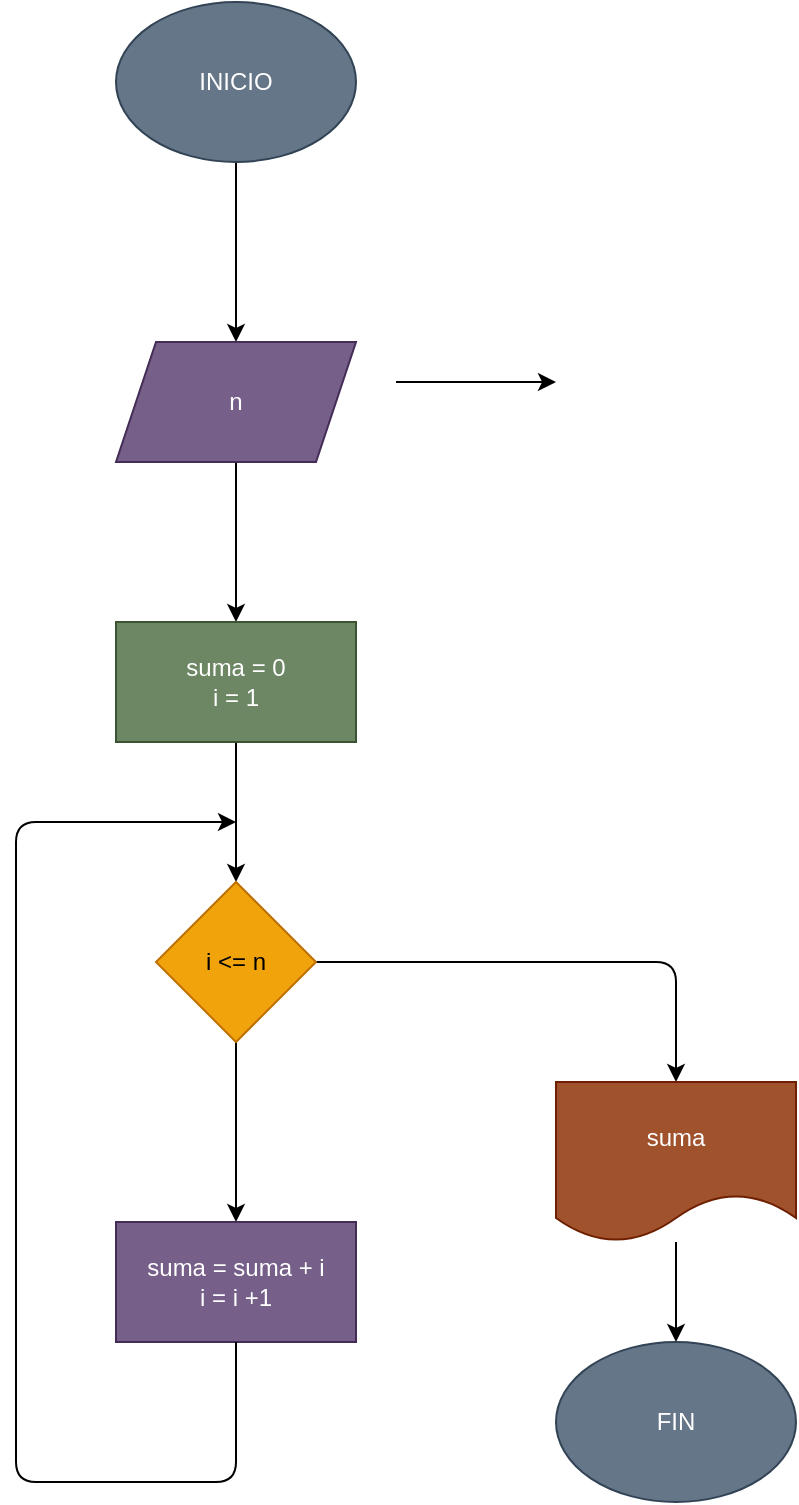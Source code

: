 <mxfile>
    <diagram id="dXFnrrUop9eNaNhvK7yf" name="Página-1">
        <mxGraphModel dx="893" dy="411" grid="1" gridSize="10" guides="1" tooltips="1" connect="1" arrows="1" fold="1" page="1" pageScale="1" pageWidth="827" pageHeight="1169" math="0" shadow="0">
            <root>
                <mxCell id="0"/>
                <mxCell id="1" parent="0"/>
                <mxCell id="4" value="" style="edgeStyle=none;html=1;" parent="1" source="2" target="3" edge="1">
                    <mxGeometry relative="1" as="geometry"/>
                </mxCell>
                <mxCell id="2" value="INICIO" style="ellipse;whiteSpace=wrap;html=1;fillColor=#647687;fontColor=#ffffff;strokeColor=#314354;" parent="1" vertex="1">
                    <mxGeometry x="270" y="30" width="120" height="80" as="geometry"/>
                </mxCell>
                <mxCell id="6" value="" style="edgeStyle=none;html=1;" parent="1" source="3" target="5" edge="1">
                    <mxGeometry relative="1" as="geometry"/>
                </mxCell>
                <mxCell id="3" value="n" style="shape=parallelogram;perimeter=parallelogramPerimeter;whiteSpace=wrap;html=1;fixedSize=1;fillColor=#76608a;fontColor=#ffffff;strokeColor=#432D57;" parent="1" vertex="1">
                    <mxGeometry x="270" y="200" width="120" height="60" as="geometry"/>
                </mxCell>
                <mxCell id="8" value="" style="edgeStyle=none;html=1;" parent="1" source="5" target="7" edge="1">
                    <mxGeometry relative="1" as="geometry"/>
                </mxCell>
                <mxCell id="5" value="suma = 0&lt;br&gt;i = 1" style="whiteSpace=wrap;html=1;fillColor=#6d8764;fontColor=#ffffff;strokeColor=#3A5431;" parent="1" vertex="1">
                    <mxGeometry x="270" y="340" width="120" height="60" as="geometry"/>
                </mxCell>
                <mxCell id="10" value="" style="edgeStyle=none;html=1;" parent="1" source="7" target="9" edge="1">
                    <mxGeometry relative="1" as="geometry"/>
                </mxCell>
                <mxCell id="12" value="" style="edgeStyle=none;html=1;" parent="1" source="7" target="11" edge="1">
                    <mxGeometry relative="1" as="geometry">
                        <Array as="points">
                            <mxPoint x="550" y="510"/>
                        </Array>
                    </mxGeometry>
                </mxCell>
                <mxCell id="7" value="i &amp;lt;= n" style="rhombus;whiteSpace=wrap;html=1;fillColor=#f0a30a;fontColor=#000000;strokeColor=#BD7000;" parent="1" vertex="1">
                    <mxGeometry x="290" y="470" width="80" height="80" as="geometry"/>
                </mxCell>
                <mxCell id="9" value="suma = suma + i&lt;br&gt;i = i +1" style="whiteSpace=wrap;html=1;fillColor=#76608a;fontColor=#ffffff;strokeColor=#432D57;" parent="1" vertex="1">
                    <mxGeometry x="270" y="640" width="120" height="60" as="geometry"/>
                </mxCell>
                <mxCell id="14" value="" style="edgeStyle=none;html=1;" parent="1" source="11" target="13" edge="1">
                    <mxGeometry relative="1" as="geometry"/>
                </mxCell>
                <mxCell id="11" value="suma" style="shape=document;whiteSpace=wrap;html=1;boundedLbl=1;fillColor=#a0522d;fontColor=#ffffff;strokeColor=#6D1F00;" parent="1" vertex="1">
                    <mxGeometry x="490" y="570" width="120" height="80" as="geometry"/>
                </mxCell>
                <mxCell id="13" value="FIN" style="ellipse;whiteSpace=wrap;html=1;fillColor=#647687;fontColor=#ffffff;strokeColor=#314354;" parent="1" vertex="1">
                    <mxGeometry x="490" y="700" width="120" height="80" as="geometry"/>
                </mxCell>
                <mxCell id="15" value="" style="endArrow=classic;html=1;" parent="1" edge="1">
                    <mxGeometry width="50" height="50" relative="1" as="geometry">
                        <mxPoint x="330" y="700" as="sourcePoint"/>
                        <mxPoint x="330" y="440" as="targetPoint"/>
                        <Array as="points">
                            <mxPoint x="330" y="770"/>
                            <mxPoint x="220" y="770"/>
                            <mxPoint x="220" y="440"/>
                        </Array>
                    </mxGeometry>
                </mxCell>
                <mxCell id="16" value="" style="edgeStyle=none;orthogonalLoop=1;jettySize=auto;html=1;" edge="1" parent="1">
                    <mxGeometry width="80" relative="1" as="geometry">
                        <mxPoint x="410" y="220" as="sourcePoint"/>
                        <mxPoint x="490" y="220" as="targetPoint"/>
                        <Array as="points"/>
                    </mxGeometry>
                </mxCell>
            </root>
        </mxGraphModel>
    </diagram>
</mxfile>